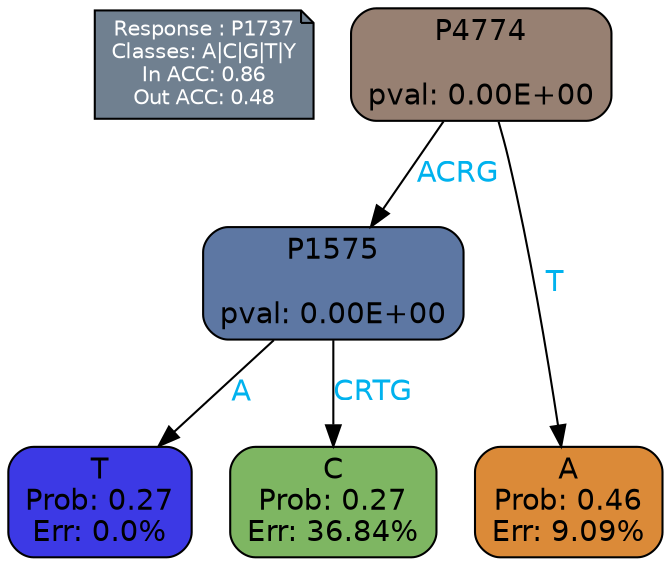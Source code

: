 digraph Tree {
node [shape=box, style="filled, rounded", color="black", fontname=helvetica] ;
graph [ranksep=equally, splines=polylines, bgcolor=transparent, dpi=600] ;
edge [fontname=helvetica] ;
LEGEND [label="Response : P1737
Classes: A|C|G|T|Y
In ACC: 0.86
Out ACC: 0.48
",shape=note,align=left,style=filled,fillcolor="slategray",fontcolor="white",fontsize=10];1 [label="P4774

pval: 0.00E+00", fillcolor="#978072"] ;
2 [label="P1575

pval: 0.00E+00", fillcolor="#5d77a3"] ;
3 [label="T
Prob: 0.27
Err: 0.0%", fillcolor="#3c39e5"] ;
4 [label="C
Prob: 0.27
Err: 36.84%", fillcolor="#7eb662"] ;
5 [label="A
Prob: 0.46
Err: 9.09%", fillcolor="#db8a38"] ;
1 -> 2 [label="ACRG",fontcolor=deepskyblue2] ;
1 -> 5 [label="T",fontcolor=deepskyblue2] ;
2 -> 3 [label="A",fontcolor=deepskyblue2] ;
2 -> 4 [label="CRTG",fontcolor=deepskyblue2] ;
{rank = same; 3;4;5;}{rank = same; LEGEND;1;}}